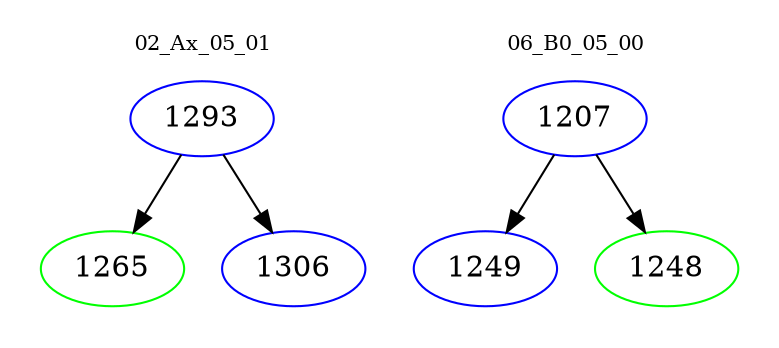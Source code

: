 digraph{
subgraph cluster_0 {
color = white
label = "02_Ax_05_01";
fontsize=10;
T0_1293 [label="1293", color="blue"]
T0_1293 -> T0_1265 [color="black"]
T0_1265 [label="1265", color="green"]
T0_1293 -> T0_1306 [color="black"]
T0_1306 [label="1306", color="blue"]
}
subgraph cluster_1 {
color = white
label = "06_B0_05_00";
fontsize=10;
T1_1207 [label="1207", color="blue"]
T1_1207 -> T1_1249 [color="black"]
T1_1249 [label="1249", color="blue"]
T1_1207 -> T1_1248 [color="black"]
T1_1248 [label="1248", color="green"]
}
}
